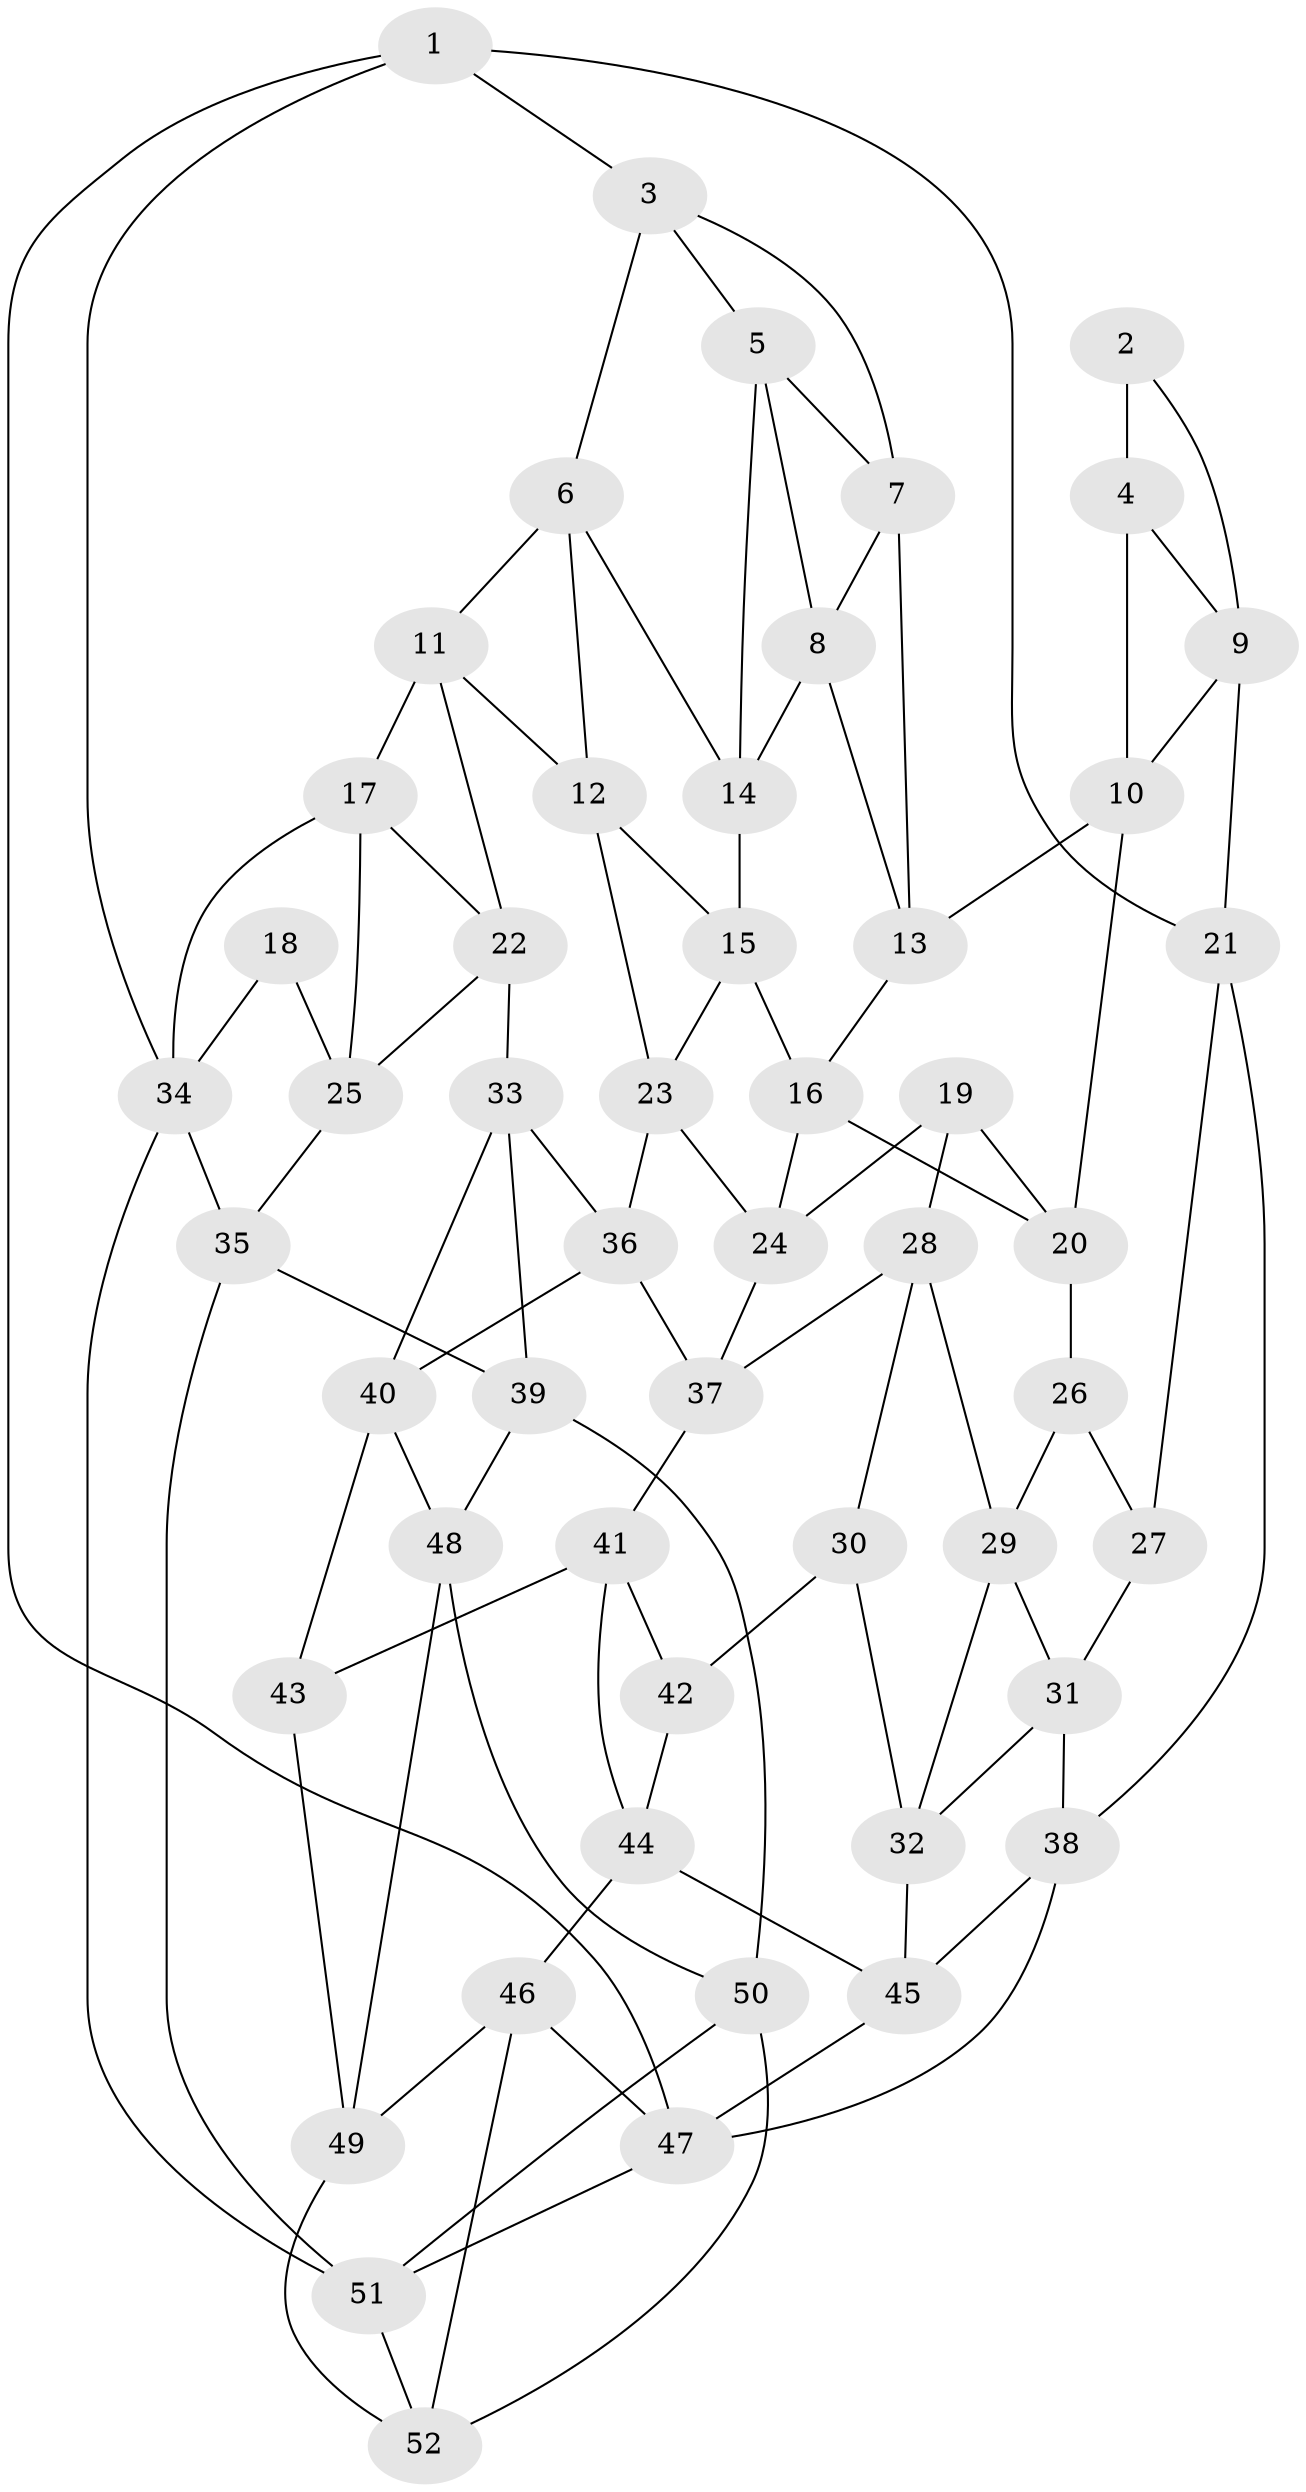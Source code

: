 // original degree distribution, {3: 0.019801980198019802, 6: 0.2079207920792079, 5: 0.5346534653465347, 4: 0.2376237623762376}
// Generated by graph-tools (version 1.1) at 2025/27/03/09/25 03:27:08]
// undirected, 52 vertices, 100 edges
graph export_dot {
graph [start="1"]
  node [color=gray90,style=filled];
  1;
  2;
  3;
  4;
  5;
  6;
  7;
  8;
  9;
  10;
  11;
  12;
  13;
  14;
  15;
  16;
  17;
  18;
  19;
  20;
  21;
  22;
  23;
  24;
  25;
  26;
  27;
  28;
  29;
  30;
  31;
  32;
  33;
  34;
  35;
  36;
  37;
  38;
  39;
  40;
  41;
  42;
  43;
  44;
  45;
  46;
  47;
  48;
  49;
  50;
  51;
  52;
  1 -- 3 [weight=1.0];
  1 -- 21 [weight=1.0];
  1 -- 34 [weight=1.0];
  1 -- 47 [weight=1.0];
  2 -- 4 [weight=2.0];
  2 -- 9 [weight=1.0];
  3 -- 5 [weight=1.0];
  3 -- 6 [weight=1.0];
  3 -- 7 [weight=1.0];
  4 -- 9 [weight=1.0];
  4 -- 10 [weight=1.0];
  5 -- 7 [weight=1.0];
  5 -- 8 [weight=1.0];
  5 -- 14 [weight=1.0];
  6 -- 11 [weight=1.0];
  6 -- 12 [weight=1.0];
  6 -- 14 [weight=1.0];
  7 -- 8 [weight=1.0];
  7 -- 13 [weight=1.0];
  8 -- 13 [weight=1.0];
  8 -- 14 [weight=1.0];
  9 -- 10 [weight=1.0];
  9 -- 21 [weight=1.0];
  10 -- 13 [weight=1.0];
  10 -- 20 [weight=1.0];
  11 -- 12 [weight=1.0];
  11 -- 17 [weight=1.0];
  11 -- 22 [weight=1.0];
  12 -- 15 [weight=1.0];
  12 -- 23 [weight=1.0];
  13 -- 16 [weight=1.0];
  14 -- 15 [weight=1.0];
  15 -- 16 [weight=1.0];
  15 -- 23 [weight=1.0];
  16 -- 20 [weight=1.0];
  16 -- 24 [weight=1.0];
  17 -- 22 [weight=1.0];
  17 -- 25 [weight=1.0];
  17 -- 34 [weight=1.0];
  18 -- 25 [weight=1.0];
  18 -- 34 [weight=2.0];
  19 -- 20 [weight=1.0];
  19 -- 24 [weight=1.0];
  19 -- 28 [weight=1.0];
  20 -- 26 [weight=1.0];
  21 -- 27 [weight=1.0];
  21 -- 38 [weight=1.0];
  22 -- 25 [weight=1.0];
  22 -- 33 [weight=1.0];
  23 -- 24 [weight=1.0];
  23 -- 36 [weight=1.0];
  24 -- 37 [weight=1.0];
  25 -- 35 [weight=1.0];
  26 -- 27 [weight=2.0];
  26 -- 29 [weight=1.0];
  27 -- 31 [weight=1.0];
  28 -- 29 [weight=1.0];
  28 -- 30 [weight=1.0];
  28 -- 37 [weight=1.0];
  29 -- 31 [weight=1.0];
  29 -- 32 [weight=1.0];
  30 -- 32 [weight=1.0];
  30 -- 42 [weight=2.0];
  31 -- 32 [weight=1.0];
  31 -- 38 [weight=1.0];
  32 -- 45 [weight=1.0];
  33 -- 36 [weight=1.0];
  33 -- 39 [weight=1.0];
  33 -- 40 [weight=1.0];
  34 -- 35 [weight=1.0];
  34 -- 51 [weight=1.0];
  35 -- 39 [weight=1.0];
  35 -- 51 [weight=1.0];
  36 -- 37 [weight=1.0];
  36 -- 40 [weight=1.0];
  37 -- 41 [weight=1.0];
  38 -- 45 [weight=1.0];
  38 -- 47 [weight=1.0];
  39 -- 48 [weight=1.0];
  39 -- 50 [weight=1.0];
  40 -- 43 [weight=1.0];
  40 -- 48 [weight=1.0];
  41 -- 42 [weight=1.0];
  41 -- 43 [weight=1.0];
  41 -- 44 [weight=1.0];
  42 -- 44 [weight=1.0];
  43 -- 49 [weight=1.0];
  44 -- 45 [weight=1.0];
  44 -- 46 [weight=1.0];
  45 -- 47 [weight=1.0];
  46 -- 47 [weight=1.0];
  46 -- 49 [weight=1.0];
  46 -- 52 [weight=1.0];
  47 -- 51 [weight=1.0];
  48 -- 49 [weight=1.0];
  48 -- 50 [weight=1.0];
  49 -- 52 [weight=1.0];
  50 -- 51 [weight=1.0];
  50 -- 52 [weight=1.0];
  51 -- 52 [weight=1.0];
}
